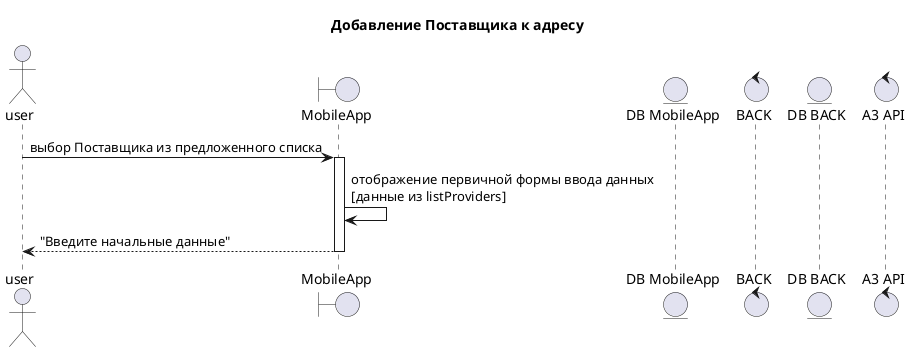 @startuml
title "Добавление Поставщика к адресу"
actor user
boundary "MobileApp" as mobapp
entity "DB MobileApp" as dbmob
control "BACK" as back
entity "DB BACK" as db
control "A3 API" as a3
' сделать альтернативу с вводом данных в полях из выпадающего списка при нажатии на отдельного Поставщика

user -> mobapp : выбор Поставщика из предложенного списка
activate mobapp
    mobapp -> mobapp : отображение первичной формы ввода данных\n[данные из listProviders]
    mobapp --> user : "Введите начальные данные"
deactivate mobapp


@enduml
